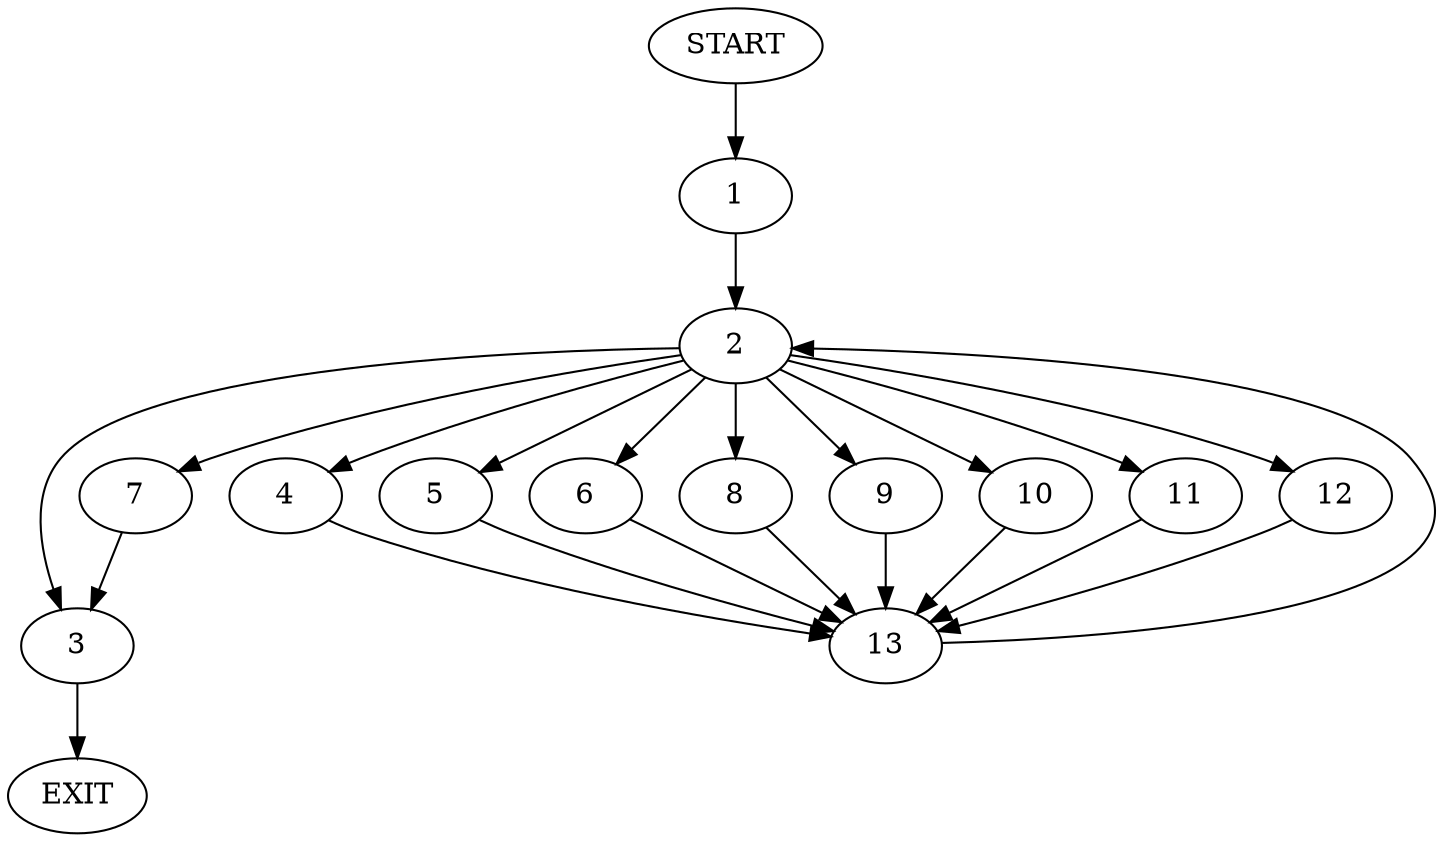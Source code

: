 digraph {
0 [label="START"]
14 [label="EXIT"]
0 -> 1
1 -> 2
2 -> 3
2 -> 4
2 -> 5
2 -> 6
2 -> 7
2 -> 8
2 -> 9
2 -> 10
2 -> 11
2 -> 12
7 -> 3
9 -> 13
12 -> 13
8 -> 13
6 -> 13
10 -> 13
3 -> 14
4 -> 13
11 -> 13
5 -> 13
13 -> 2
}

